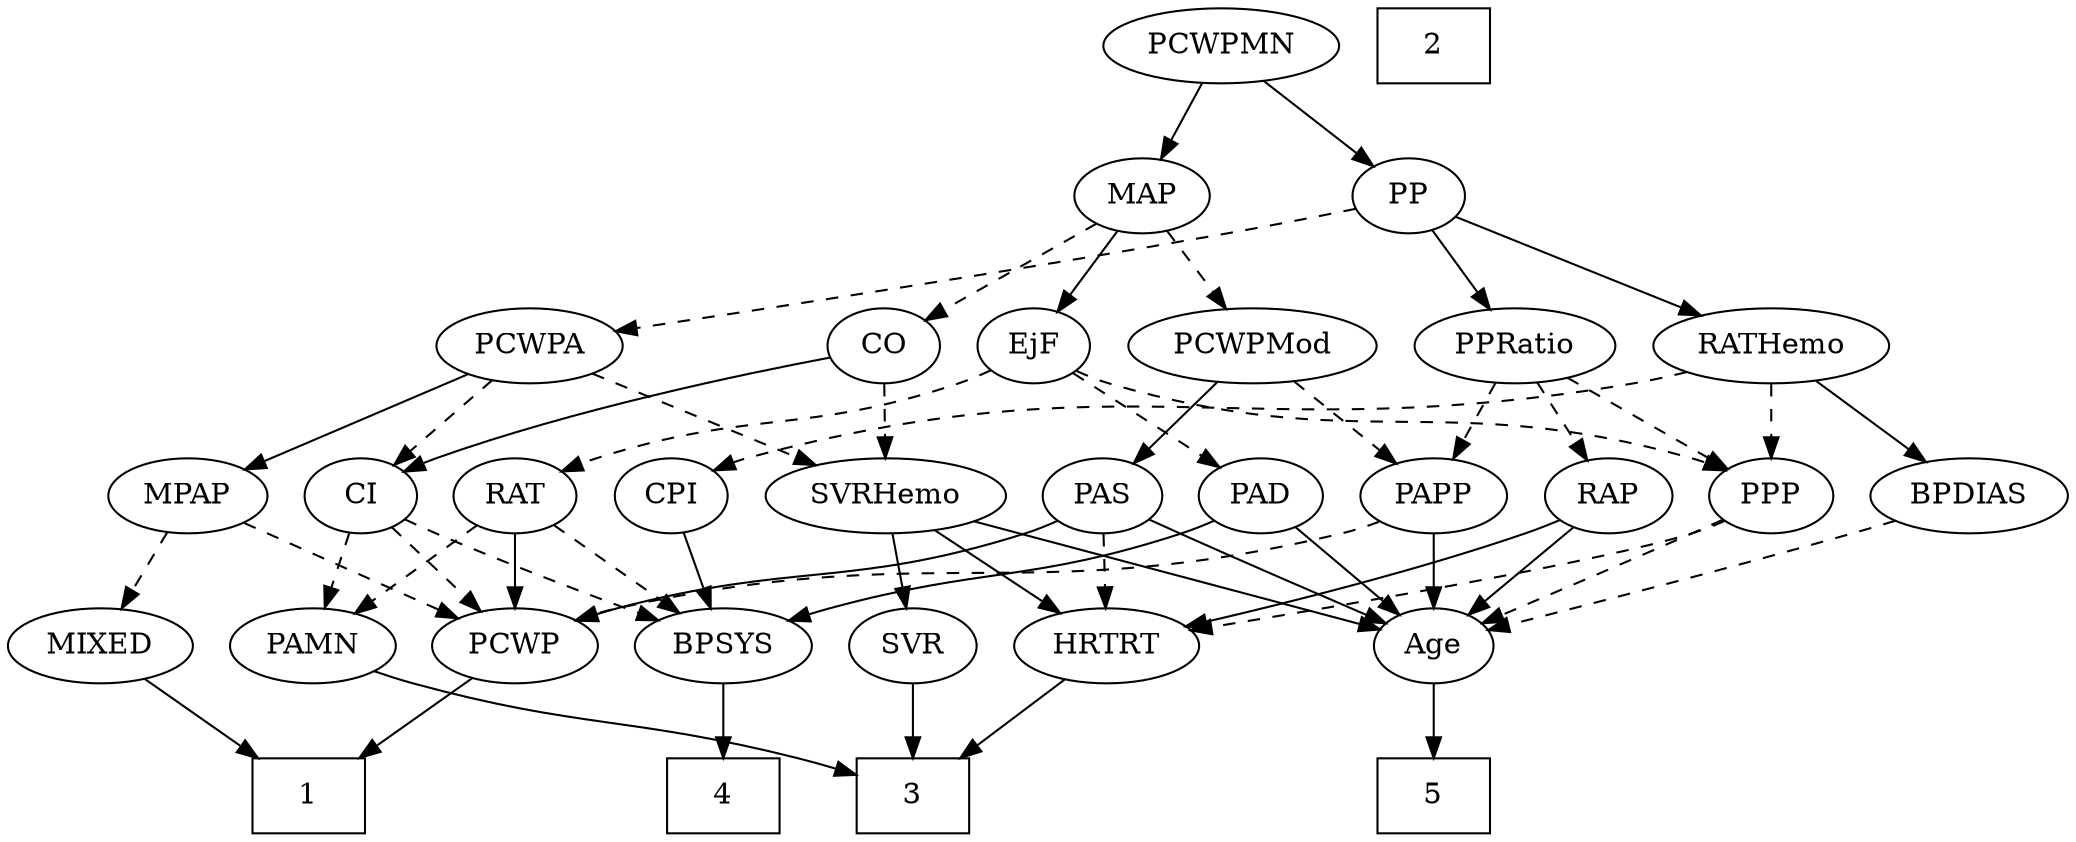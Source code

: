 strict digraph {
	graph [bb="0,0,882.25,396"];
	node [label="\N"];
	1	[height=0.5,
		pos="602.25,18",
		shape=box,
		width=0.75];
	2	[height=0.5,
		pos="464.25,378",
		shape=box,
		width=0.75];
	3	[height=0.5,
		pos="475.25,18",
		shape=box,
		width=0.75];
	4	[height=0.5,
		pos="745.25,18",
		shape=box,
		width=0.75];
	5	[height=0.5,
		pos="278.25,18",
		shape=box,
		width=0.75];
	Age	[height=0.5,
		pos="278.25,90",
		width=0.75];
	Age -> 5	[pos="e,278.25,36.104 278.25,71.697 278.25,63.983 278.25,54.712 278.25,46.112",
		style=solid];
	EjF	[height=0.5,
		pos="477.25,234",
		width=0.75];
	PAD	[height=0.5,
		pos="431.25,162",
		width=0.79437];
	EjF -> PAD	[pos="e,441.64,178.82 466.81,217.12 461.04,208.34 453.76,197.26 447.29,187.42",
		style=dashed];
	RAT	[height=0.5,
		pos="783.25,162",
		width=0.75827];
	EjF -> RAT	[pos="e,762.71,173.94 497.78,222.06 502.74,219.77 508.09,217.58 513.25,216 613.87,185.21 646.63,210.79 747.25,180 749.18,179.41 751.14,\
178.73 753.1,177.99",
		style=dashed];
	PPP	[height=0.5,
		pos="285.25,162",
		width=0.75];
	EjF -> PPP	[pos="e,306.34,173.6 456.15,222.4 451.32,220.14 446.15,217.88 441.25,216 389.26,196.06 373.23,199.94 321.25,180 319.41,179.29 317.53,178.54 \
315.65,177.74",
		style=dashed];
	RAP	[height=0.5,
		pos="130.25,162",
		width=0.77632];
	RAP -> Age	[pos="e,256.8,101.14 152.08,150.67 177.37,138.71 219.18,118.93 247.69,105.45",
		style=solid];
	HRTRT	[height=0.5,
		pos="363.25,90",
		width=1.1013];
	RAP -> HRTRT	[pos="e,333.33,101.88 151.88,150.23 156.85,147.99 162.17,145.77 167.25,144 230.76,121.86 249.73,127.04 314.25,108 317.36,107.08 320.56,\
106.09 323.77,105.05",
		style=solid];
	MIXED	[height=0.5,
		pos="649.25,90",
		width=1.1193];
	MIXED -> 1	[pos="e,613.96,36.447 638.11,72.411 632.59,64.2 625.81,54.099 619.64,44.9",
		style=solid];
	MPAP	[height=0.5,
		pos="631.25,162",
		width=0.97491];
	MPAP -> MIXED	[pos="e,644.8,108.28 635.6,144.05 637.61,136.26 640.03,126.82 642.28,118.08",
		style=dashed];
	PCWP	[height=0.5,
		pos="556.25,90",
		width=0.97491];
	MPAP -> PCWP	[pos="e,572.49,106.16 614.97,145.81 604.75,136.27 591.39,123.8 580,113.17",
		style=dashed];
	BPSYS	[height=0.5,
		pos="745.25,90",
		width=1.0471];
	BPSYS -> 4	[pos="e,745.25,36.104 745.25,71.697 745.25,63.983 745.25,54.712 745.25,46.112",
		style=solid];
	PAD -> Age	[pos="e,299.54,101.12 408.33,150.75 384.71,140.15 346.83,123.07 314.25,108 312.46,107.17 310.62,106.32 308.77,105.46",
		style=solid];
	PAD -> BPSYS	[pos="e,717.19,102.14 452.97,150.1 458.2,147.81 463.84,145.6 469.25,144 568.02,114.71 598.46,133.64 698.25,108 701.26,107.23 704.35,106.34 \
707.44,105.38",
		style=solid];
	CO	[height=0.5,
		pos="651.25,234",
		width=0.75];
	SVRHemo	[height=0.5,
		pos="528.25,162",
		width=1.3902];
	CO -> SVRHemo	[pos="e,553.83,177.56 631.21,221.6 612.66,211.04 584.7,195.13 562.59,182.55",
		style=dashed];
	CI	[height=0.5,
		pos="855.25,162",
		width=0.75];
	CO -> CI	[pos="e,834.14,173.55 675.81,226.38 708.86,217.22 769.27,199.58 819.25,180 821.08,179.28 822.95,178.51 824.83,177.71",
		style=solid];
	PAS	[height=0.5,
		pos="357.25,162",
		width=0.75];
	PAS -> Age	[pos="e,293.82,104.8 341.64,147.17 330.17,137.01 314.39,123.03 301.45,111.56",
		style=solid];
	PAS -> PCWP	[pos="e,529.37,101.75 378.34,150.4 383.18,148.15 388.34,145.89 393.25,144 444.81,124.15 459.99,125.97 512.25,108 514.77,107.13 517.37,\
106.21 519.98,105.26",
		style=solid];
	PAS -> HRTRT	[pos="e,361.78,108.1 358.73,143.7 359.39,135.98 360.19,126.71 360.92,118.11",
		style=dashed];
	PAMN	[height=0.5,
		pos="837.25,90",
		width=1.011];
	PAMN -> 3	[pos="e,502.29,24.248 809.93,77.67 804.16,75.563 798.06,73.543 792.25,72 693.94,45.893 666.47,53.34 566.25,36 548.41,32.914 528.65,29.253 \
512.12,26.12",
		style=solid];
	RATHemo	[height=0.5,
		pos="261.25,234",
		width=1.3721];
	CPI	[height=0.5,
		pos="711.25,162",
		width=0.75];
	RATHemo -> CPI	[pos="e,690.77,174.13 296.88,221.44 304.22,219.37 311.93,217.43 319.25,216 475.32,185.51 522.02,222.57 675.25,180 677.19,179.46 679.17,\
178.82 681.13,178.11",
		style=dashed];
	BPDIAS	[height=0.5,
		pos="42.246,162",
		width=1.1735];
	RATHemo -> BPDIAS	[pos="e,74.323,173.78 224.82,221.69 190.75,211.08 138.48,194.67 93.246,180 90.183,179.01 87.02,177.97 83.838,176.93",
		style=solid];
	RATHemo -> PPP	[pos="e,279.49,179.79 267.06,216.05 269.8,208.06 273.13,198.33 276.19,189.4",
		style=dashed];
	CPI -> BPSYS	[pos="e,737.17,107.63 719.13,144.76 723.15,136.49 728.13,126.23 732.67,116.9",
		style=solid];
	RAT -> BPSYS	[pos="e,754.28,107.63 774.43,144.76 769.89,136.4 764.25,126.02 759.15,116.61",
		style=dashed];
	RAT -> PAMN	[pos="e,824.92,106.98 795.23,145.46 802.12,136.53 810.93,125.11 818.7,115.04",
		style=dashed];
	RAT -> PCWP	[pos="e,583.04,101.98 762.22,150.21 757.38,147.97 752.2,145.76 747.25,144 683.85,121.53 664.42,128.16 600.25,108 597.7,107.2 595.08,106.33 \
592.46,105.41",
		style=solid];
	SVR	[height=0.5,
		pos="475.25,90",
		width=0.77632];
	SVR -> 3	[pos="e,475.25,36.104 475.25,71.697 475.25,63.983 475.25,54.712 475.25,46.112",
		style=solid];
	PCWPMod	[height=0.5,
		pos="380.25,234",
		width=1.4443];
	PCWPMod -> PAS	[pos="e,362.76,179.79 374.68,216.05 372.05,208.06 368.85,198.33 365.92,189.4",
		style=solid];
	PAPP	[height=0.5,
		pos="208.25,162",
		width=0.88464];
	PCWPMod -> PAPP	[pos="e,233.38,173.46 347.64,219.9 321.12,209.22 282.73,193.72 249.25,180 247.16,179.15 245.02,178.26 242.85,177.37",
		style=dashed];
	PCWPA	[height=0.5,
		pos="564.25,234",
		width=1.1555];
	PCWPA -> MPAP	[pos="e,616.1,178.82 579.45,217.12 588.19,207.99 599.32,196.36 609.02,186.22",
		style=solid];
	PCWPA -> SVRHemo	[pos="e,536.88,179.79 555.53,216.05 551.33,207.89 546.2,197.91 541.53,188.82",
		style=dashed];
	PCWPA -> CI	[pos="e,834.69,173.86 595.32,221.84 601.85,219.72 608.73,217.65 615.25,216 704.49,193.38 731.51,207.9 819.25,180 821.17,179.39 823.13,\
178.69 825.08,177.94",
		style=dashed];
	PCWPMN	[height=0.5,
		pos="369.25,378",
		width=1.3902];
	MAP	[height=0.5,
		pos="428.25,306",
		width=0.84854];
	PCWPMN -> MAP	[pos="e,415.17,322.51 383.23,360.41 390.79,351.44 400.25,340.21 408.55,330.37",
		style=solid];
	PP	[height=0.5,
		pos="331.25,306",
		width=0.75];
	PCWPMN -> PP	[pos="e,340.1,323.31 360.05,360.05 355.5,351.68 349.92,341.4 344.89,332.13",
		style=solid];
	SVRHemo -> Age	[pos="e,298.87,101.66 490.87,149.91 483.71,147.88 476.26,145.82 469.25,144 400.8,126.2 381.04,131.23 314.25,108 312.34,107.34 310.39,106.6 \
308.45,105.82",
		style=solid];
	SVRHemo -> SVR	[pos="e,486.99,106.51 515.69,144.41 508.96,135.53 500.56,124.44 493.17,114.67",
		style=solid];
	SVRHemo -> HRTRT	[pos="e,391.12,102.83 497.21,147.83 469.79,136.2 429.73,119.2 400.56,106.83",
		style=solid];
	BPDIAS -> Age	[pos="e,253.61,97.698 74.281,150.09 80.554,148.02 87.095,145.91 93.246,144 145.46,127.83 206.5,110.68 243.76,100.41",
		style=dashed];
	MAP -> EjF	[pos="e,466.17,250.82 439.37,289.12 445.57,280.26 453.42,269.04 460.37,259.12",
		style=solid];
	MAP -> CO	[pos="e,630.18,245.66 456.27,298.59 493.25,289.79 560.11,272.67 615.25,252 617.09,251.31 618.97,250.56 620.86,249.78",
		style=dashed];
	MAP -> PCWPMod	[pos="e,391.76,251.8 417.35,289.12 411.51,280.59 404.17,269.89 397.56,260.25",
		style=dashed];
	PP -> RATHemo	[pos="e,277.44,251.2 316.74,290.5 307.53,281.28 295.38,269.14 284.81,258.56",
		style=solid];
	PP -> PCWPA	[pos="e,532.48,245.81 355.36,297.75 365.51,294.72 377.44,291.17 388.25,288 443.73,271.74 458.03,269.14 513.25,252 516.37,251.03 519.59,\
250.01 522.82,248.97",
		style=dashed];
	PPRatio	[height=0.5,
		pos="154.25,234",
		width=1.1013];
	PP -> PPRatio	[pos="e,183.09,246.41 308.47,295.99 279.2,284.42 227.94,264.15 192.61,250.17",
		style=solid];
	PPP -> Age	[pos="e,279.96,108.1 283.52,143.7 282.74,135.98 281.82,126.71 280.96,118.11",
		style=dashed];
	PPP -> HRTRT	[pos="e,345.97,106.51 300.66,147.17 311.36,137.56 325.87,124.54 338.22,113.46",
		style=dashed];
	PPRatio -> RAP	[pos="e,136,179.79 148.44,216.05 145.69,208.06 142.36,198.33 139.3,189.4",
		style=dashed];
	PPRatio -> PPP	[pos="e,264.6,174.03 178.89,219.83 200.64,208.21 232.42,191.23 255.57,178.86",
		style=dashed];
	PPRatio -> PAPP	[pos="e,196.16,178.67 166.77,216.76 173.68,207.8 182.39,196.51 190.05,186.59",
		style=dashed];
	PCWP -> 1	[pos="e,590.99,36.124 566.92,72.765 572.39,64.44 579.18,54.104 585.34,44.725",
		style=solid];
	CI -> BPSYS	[pos="e,767.21,104.98 836.09,148.81 819.43,138.21 795.01,122.67 775.68,110.37",
		style=dashed];
	CI -> PAMN	[pos="e,841.69,108.28 850.89,144.05 848.88,136.26 846.46,126.82 844.21,118.08",
		style=dashed];
	CI -> PCWP	[pos="e,582.48,102.15 834.7,150.1 829.75,147.81 824.39,145.6 819.25,144 725.07,114.66 695.42,133.91 600.25,108 597.6,107.28 594.89,106.45 \
592.18,105.57",
		style=dashed];
	PAPP -> Age	[pos="e,263.57,105.68 223.44,145.81 233.01,136.23 245.54,123.7 256.2,113.04",
		style=solid];
	PAPP -> PCWP	[pos="e,530.05,102.27 232.17,149.88 237.68,147.65 243.59,145.53 249.25,144 363.12,113.15 398,137.46 512.25,108 514.91,107.31 517.62,106.52 \
520.34,105.65",
		style=dashed];
	HRTRT -> 3	[pos="e,448.14,35.939 385.64,75.003 400.97,65.422 421.63,52.508 439.25,41.496",
		style=solid];
}
